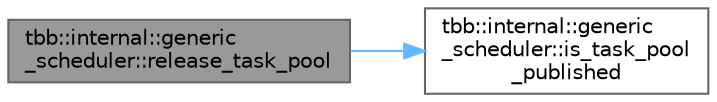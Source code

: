 digraph "tbb::internal::generic_scheduler::release_task_pool"
{
 // LATEX_PDF_SIZE
  bgcolor="transparent";
  edge [fontname=Helvetica,fontsize=10,labelfontname=Helvetica,labelfontsize=10];
  node [fontname=Helvetica,fontsize=10,shape=box,height=0.2,width=0.4];
  rankdir="LR";
  Node1 [id="Node000001",label="tbb::internal::generic\l_scheduler::release_task_pool",height=0.2,width=0.4,color="gray40", fillcolor="grey60", style="filled", fontcolor="black",tooltip="Unlocks the local task pool"];
  Node1 -> Node2 [id="edge2_Node000001_Node000002",color="steelblue1",style="solid",tooltip=" "];
  Node2 [id="Node000002",label="tbb::internal::generic\l_scheduler::is_task_pool\l_published",height=0.2,width=0.4,color="grey40", fillcolor="white", style="filled",URL="$classtbb_1_1internal_1_1generic__scheduler.html#a1f221aa79878e3962ea2b3eaa7429fe1",tooltip=" "];
}
